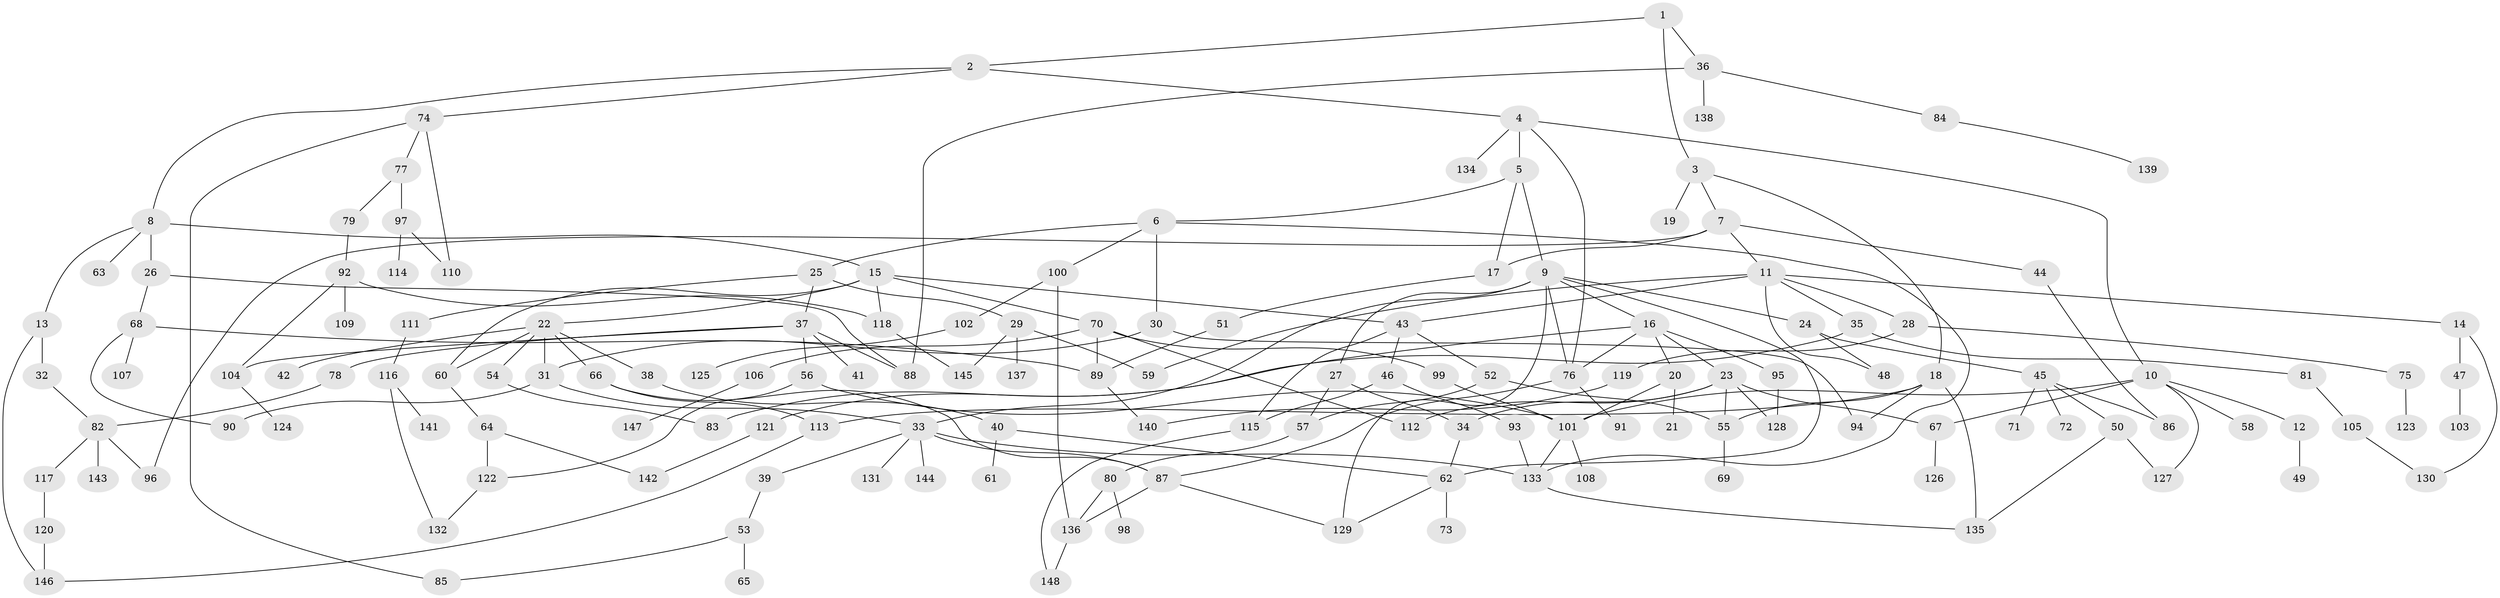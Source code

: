 // Generated by graph-tools (version 1.1) at 2025/34/03/09/25 02:34:34]
// undirected, 148 vertices, 205 edges
graph export_dot {
graph [start="1"]
  node [color=gray90,style=filled];
  1;
  2;
  3;
  4;
  5;
  6;
  7;
  8;
  9;
  10;
  11;
  12;
  13;
  14;
  15;
  16;
  17;
  18;
  19;
  20;
  21;
  22;
  23;
  24;
  25;
  26;
  27;
  28;
  29;
  30;
  31;
  32;
  33;
  34;
  35;
  36;
  37;
  38;
  39;
  40;
  41;
  42;
  43;
  44;
  45;
  46;
  47;
  48;
  49;
  50;
  51;
  52;
  53;
  54;
  55;
  56;
  57;
  58;
  59;
  60;
  61;
  62;
  63;
  64;
  65;
  66;
  67;
  68;
  69;
  70;
  71;
  72;
  73;
  74;
  75;
  76;
  77;
  78;
  79;
  80;
  81;
  82;
  83;
  84;
  85;
  86;
  87;
  88;
  89;
  90;
  91;
  92;
  93;
  94;
  95;
  96;
  97;
  98;
  99;
  100;
  101;
  102;
  103;
  104;
  105;
  106;
  107;
  108;
  109;
  110;
  111;
  112;
  113;
  114;
  115;
  116;
  117;
  118;
  119;
  120;
  121;
  122;
  123;
  124;
  125;
  126;
  127;
  128;
  129;
  130;
  131;
  132;
  133;
  134;
  135;
  136;
  137;
  138;
  139;
  140;
  141;
  142;
  143;
  144;
  145;
  146;
  147;
  148;
  1 -- 2;
  1 -- 3;
  1 -- 36;
  2 -- 4;
  2 -- 8;
  2 -- 74;
  3 -- 7;
  3 -- 18;
  3 -- 19;
  4 -- 5;
  4 -- 10;
  4 -- 134;
  4 -- 76;
  5 -- 6;
  5 -- 9;
  5 -- 17;
  6 -- 25;
  6 -- 30;
  6 -- 100;
  6 -- 133;
  7 -- 11;
  7 -- 44;
  7 -- 96;
  7 -- 17;
  8 -- 13;
  8 -- 15;
  8 -- 26;
  8 -- 63;
  9 -- 16;
  9 -- 24;
  9 -- 27;
  9 -- 76;
  9 -- 129;
  9 -- 33;
  9 -- 62;
  10 -- 12;
  10 -- 58;
  10 -- 127;
  10 -- 67;
  10 -- 101;
  11 -- 14;
  11 -- 28;
  11 -- 35;
  11 -- 48;
  11 -- 59;
  11 -- 43;
  12 -- 49;
  13 -- 32;
  13 -- 146;
  14 -- 47;
  14 -- 130;
  15 -- 22;
  15 -- 43;
  15 -- 60;
  15 -- 70;
  15 -- 118;
  16 -- 20;
  16 -- 23;
  16 -- 95;
  16 -- 121;
  16 -- 76;
  17 -- 51;
  18 -- 94;
  18 -- 135;
  18 -- 113;
  18 -- 55;
  20 -- 21;
  20 -- 101;
  22 -- 38;
  22 -- 42;
  22 -- 54;
  22 -- 66;
  22 -- 60;
  22 -- 31;
  23 -- 34;
  23 -- 55;
  23 -- 67;
  23 -- 112;
  23 -- 128;
  24 -- 45;
  24 -- 48;
  25 -- 29;
  25 -- 37;
  25 -- 111;
  26 -- 68;
  26 -- 88;
  27 -- 57;
  27 -- 34;
  28 -- 75;
  28 -- 119;
  29 -- 59;
  29 -- 137;
  29 -- 145;
  30 -- 31;
  30 -- 94;
  31 -- 33;
  31 -- 90;
  32 -- 82;
  33 -- 39;
  33 -- 131;
  33 -- 133;
  33 -- 144;
  33 -- 87;
  34 -- 62;
  35 -- 81;
  35 -- 83;
  36 -- 84;
  36 -- 138;
  36 -- 88;
  37 -- 41;
  37 -- 56;
  37 -- 78;
  37 -- 88;
  37 -- 104;
  38 -- 40;
  39 -- 53;
  40 -- 61;
  40 -- 62;
  43 -- 46;
  43 -- 52;
  43 -- 115;
  44 -- 86;
  45 -- 50;
  45 -- 71;
  45 -- 72;
  45 -- 86;
  46 -- 93;
  46 -- 115;
  47 -- 103;
  50 -- 127;
  50 -- 135;
  51 -- 89;
  52 -- 57;
  52 -- 55;
  53 -- 65;
  53 -- 85;
  54 -- 83;
  55 -- 69;
  56 -- 122;
  56 -- 101;
  57 -- 80;
  60 -- 64;
  62 -- 73;
  62 -- 129;
  64 -- 122;
  64 -- 142;
  66 -- 113;
  66 -- 87;
  67 -- 126;
  68 -- 90;
  68 -- 107;
  68 -- 89;
  70 -- 89;
  70 -- 99;
  70 -- 106;
  70 -- 112;
  74 -- 77;
  74 -- 85;
  74 -- 110;
  75 -- 123;
  76 -- 87;
  76 -- 91;
  77 -- 79;
  77 -- 97;
  78 -- 82;
  79 -- 92;
  80 -- 98;
  80 -- 136;
  81 -- 105;
  82 -- 117;
  82 -- 143;
  82 -- 96;
  84 -- 139;
  87 -- 129;
  87 -- 136;
  89 -- 140;
  92 -- 109;
  92 -- 104;
  92 -- 118;
  93 -- 133;
  95 -- 128;
  97 -- 114;
  97 -- 110;
  99 -- 101;
  100 -- 102;
  100 -- 136;
  101 -- 108;
  101 -- 133;
  102 -- 125;
  104 -- 124;
  105 -- 130;
  106 -- 147;
  111 -- 116;
  113 -- 146;
  115 -- 148;
  116 -- 132;
  116 -- 141;
  117 -- 120;
  118 -- 145;
  119 -- 140;
  120 -- 146;
  121 -- 142;
  122 -- 132;
  133 -- 135;
  136 -- 148;
}
